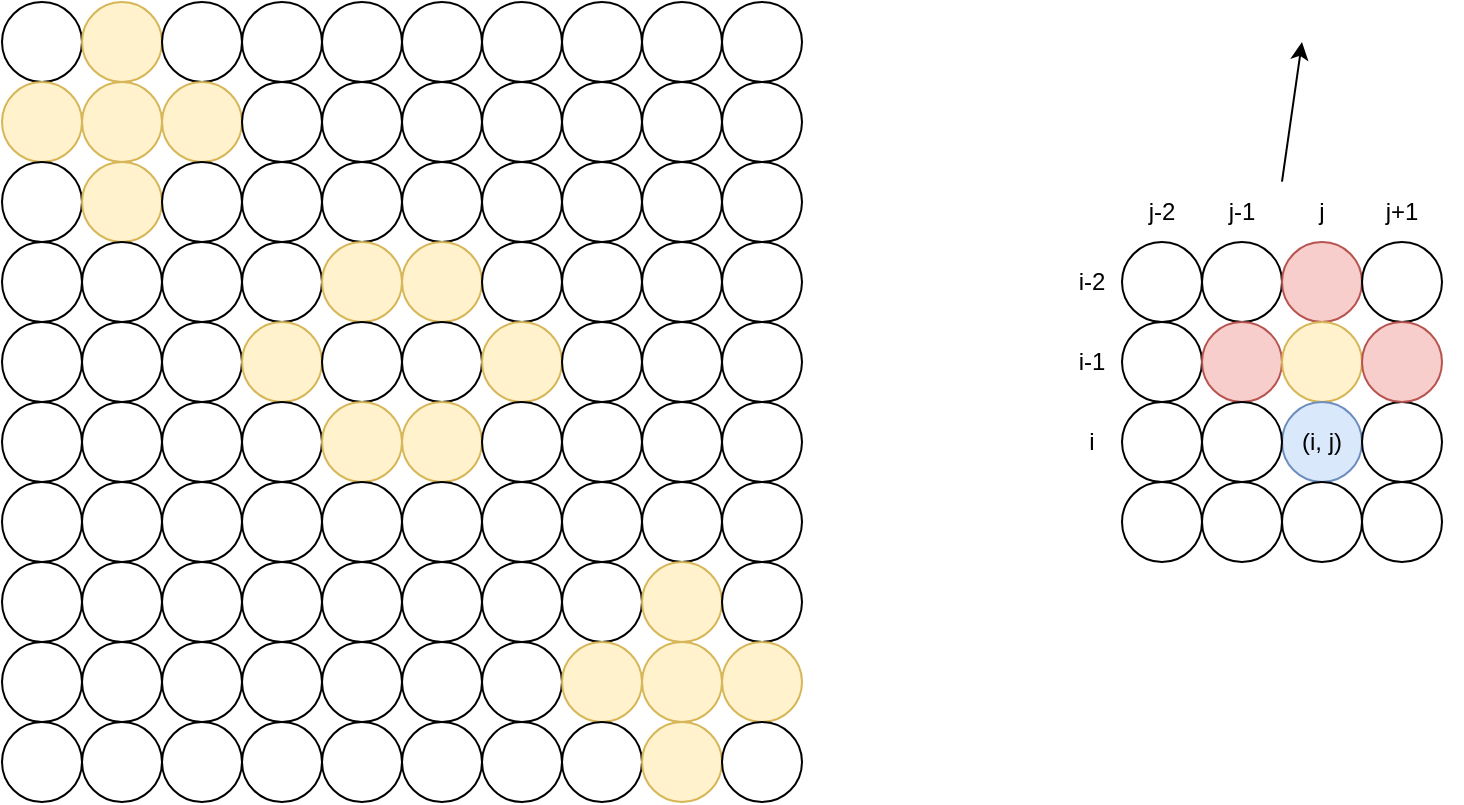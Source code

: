 <mxfile version="26.0.11">
  <diagram name="페이지-1" id="URN1CT5WU-dAoa515N_t">
    <mxGraphModel dx="326" dy="614" grid="1" gridSize="10" guides="1" tooltips="1" connect="1" arrows="1" fold="1" page="1" pageScale="1" pageWidth="1169" pageHeight="1654" math="0" shadow="0">
      <root>
        <mxCell id="0" />
        <mxCell id="1" parent="0" />
        <mxCell id="u1N_TiRIwNvoYmYeeDgD-17" value="" style="rounded=0;whiteSpace=wrap;html=1;strokeColor=none;" vertex="1" parent="1">
          <mxGeometry x="690" y="250" width="200" height="200" as="geometry" />
        </mxCell>
        <mxCell id="mME5bSyDS-Hbih2AUn2x-1" value="" style="ellipse;whiteSpace=wrap;html=1;aspect=fixed;" parent="1" vertex="1">
          <mxGeometry x="160" y="160" width="40" height="40" as="geometry" />
        </mxCell>
        <mxCell id="mME5bSyDS-Hbih2AUn2x-2" value="" style="ellipse;whiteSpace=wrap;html=1;aspect=fixed;fillColor=#fff2cc;strokeColor=#d6b656;" parent="1" vertex="1">
          <mxGeometry x="200" y="160" width="40" height="40" as="geometry" />
        </mxCell>
        <mxCell id="mME5bSyDS-Hbih2AUn2x-3" value="" style="ellipse;whiteSpace=wrap;html=1;aspect=fixed;" parent="1" vertex="1">
          <mxGeometry x="240" y="160" width="40" height="40" as="geometry" />
        </mxCell>
        <mxCell id="mME5bSyDS-Hbih2AUn2x-4" value="" style="ellipse;whiteSpace=wrap;html=1;aspect=fixed;" parent="1" vertex="1">
          <mxGeometry x="280" y="160" width="40" height="40" as="geometry" />
        </mxCell>
        <mxCell id="mME5bSyDS-Hbih2AUn2x-5" value="" style="ellipse;whiteSpace=wrap;html=1;aspect=fixed;" parent="1" vertex="1">
          <mxGeometry x="320" y="160" width="40" height="40" as="geometry" />
        </mxCell>
        <mxCell id="mME5bSyDS-Hbih2AUn2x-6" value="" style="ellipse;whiteSpace=wrap;html=1;aspect=fixed;" parent="1" vertex="1">
          <mxGeometry x="360" y="160" width="40" height="40" as="geometry" />
        </mxCell>
        <mxCell id="mME5bSyDS-Hbih2AUn2x-7" value="" style="ellipse;whiteSpace=wrap;html=1;aspect=fixed;" parent="1" vertex="1">
          <mxGeometry x="400" y="160" width="40" height="40" as="geometry" />
        </mxCell>
        <mxCell id="mME5bSyDS-Hbih2AUn2x-8" value="" style="ellipse;whiteSpace=wrap;html=1;aspect=fixed;" parent="1" vertex="1">
          <mxGeometry x="440" y="160" width="40" height="40" as="geometry" />
        </mxCell>
        <mxCell id="mME5bSyDS-Hbih2AUn2x-9" value="" style="ellipse;whiteSpace=wrap;html=1;aspect=fixed;" parent="1" vertex="1">
          <mxGeometry x="480" y="160" width="40" height="40" as="geometry" />
        </mxCell>
        <mxCell id="mME5bSyDS-Hbih2AUn2x-10" value="" style="ellipse;whiteSpace=wrap;html=1;aspect=fixed;" parent="1" vertex="1">
          <mxGeometry x="520" y="160" width="40" height="40" as="geometry" />
        </mxCell>
        <mxCell id="mME5bSyDS-Hbih2AUn2x-11" value="" style="ellipse;whiteSpace=wrap;html=1;aspect=fixed;fillColor=#fff2cc;strokeColor=#d6b656;" parent="1" vertex="1">
          <mxGeometry x="160" y="200" width="40" height="40" as="geometry" />
        </mxCell>
        <mxCell id="mME5bSyDS-Hbih2AUn2x-12" value="" style="ellipse;whiteSpace=wrap;html=1;aspect=fixed;fillColor=#fff2cc;strokeColor=#d6b656;" parent="1" vertex="1">
          <mxGeometry x="200" y="200" width="40" height="40" as="geometry" />
        </mxCell>
        <mxCell id="mME5bSyDS-Hbih2AUn2x-13" value="" style="ellipse;whiteSpace=wrap;html=1;aspect=fixed;fillColor=#fff2cc;strokeColor=#d6b656;" parent="1" vertex="1">
          <mxGeometry x="240" y="200" width="40" height="40" as="geometry" />
        </mxCell>
        <mxCell id="mME5bSyDS-Hbih2AUn2x-14" value="" style="ellipse;whiteSpace=wrap;html=1;aspect=fixed;" parent="1" vertex="1">
          <mxGeometry x="280" y="200" width="40" height="40" as="geometry" />
        </mxCell>
        <mxCell id="mME5bSyDS-Hbih2AUn2x-15" value="" style="ellipse;whiteSpace=wrap;html=1;aspect=fixed;direction=south;" parent="1" vertex="1">
          <mxGeometry x="320" y="200" width="40" height="40" as="geometry" />
        </mxCell>
        <mxCell id="mME5bSyDS-Hbih2AUn2x-16" value="" style="ellipse;whiteSpace=wrap;html=1;aspect=fixed;direction=south;" parent="1" vertex="1">
          <mxGeometry x="360" y="200" width="40" height="40" as="geometry" />
        </mxCell>
        <mxCell id="mME5bSyDS-Hbih2AUn2x-17" value="" style="ellipse;whiteSpace=wrap;html=1;aspect=fixed;" parent="1" vertex="1">
          <mxGeometry x="400" y="200" width="40" height="40" as="geometry" />
        </mxCell>
        <mxCell id="mME5bSyDS-Hbih2AUn2x-18" value="" style="ellipse;whiteSpace=wrap;html=1;aspect=fixed;" parent="1" vertex="1">
          <mxGeometry x="440" y="200" width="40" height="40" as="geometry" />
        </mxCell>
        <mxCell id="mME5bSyDS-Hbih2AUn2x-19" value="" style="ellipse;whiteSpace=wrap;html=1;aspect=fixed;" parent="1" vertex="1">
          <mxGeometry x="480" y="200" width="40" height="40" as="geometry" />
        </mxCell>
        <mxCell id="mME5bSyDS-Hbih2AUn2x-20" value="" style="ellipse;whiteSpace=wrap;html=1;aspect=fixed;" parent="1" vertex="1">
          <mxGeometry x="520" y="200" width="40" height="40" as="geometry" />
        </mxCell>
        <mxCell id="mME5bSyDS-Hbih2AUn2x-21" value="" style="ellipse;whiteSpace=wrap;html=1;aspect=fixed;direction=south;" parent="1" vertex="1">
          <mxGeometry x="160" y="240" width="40" height="40" as="geometry" />
        </mxCell>
        <mxCell id="mME5bSyDS-Hbih2AUn2x-22" value="" style="ellipse;whiteSpace=wrap;html=1;aspect=fixed;fillColor=#fff2cc;strokeColor=#d6b656;" parent="1" vertex="1">
          <mxGeometry x="200" y="240" width="40" height="40" as="geometry" />
        </mxCell>
        <mxCell id="mME5bSyDS-Hbih2AUn2x-23" value="" style="ellipse;whiteSpace=wrap;html=1;aspect=fixed;rotation=0;direction=south;" parent="1" vertex="1">
          <mxGeometry x="240" y="240" width="40" height="40" as="geometry" />
        </mxCell>
        <mxCell id="mME5bSyDS-Hbih2AUn2x-24" value="" style="ellipse;whiteSpace=wrap;html=1;aspect=fixed;direction=south;" parent="1" vertex="1">
          <mxGeometry x="280" y="240" width="40" height="40" as="geometry" />
        </mxCell>
        <mxCell id="mME5bSyDS-Hbih2AUn2x-25" value="" style="ellipse;whiteSpace=wrap;html=1;aspect=fixed;" parent="1" vertex="1">
          <mxGeometry x="320" y="240" width="40" height="40" as="geometry" />
        </mxCell>
        <mxCell id="mME5bSyDS-Hbih2AUn2x-26" value="" style="ellipse;whiteSpace=wrap;html=1;aspect=fixed;" parent="1" vertex="1">
          <mxGeometry x="360" y="240" width="40" height="40" as="geometry" />
        </mxCell>
        <mxCell id="mME5bSyDS-Hbih2AUn2x-27" value="" style="ellipse;whiteSpace=wrap;html=1;aspect=fixed;" parent="1" vertex="1">
          <mxGeometry x="400" y="240" width="40" height="40" as="geometry" />
        </mxCell>
        <mxCell id="mME5bSyDS-Hbih2AUn2x-28" value="" style="ellipse;whiteSpace=wrap;html=1;aspect=fixed;" parent="1" vertex="1">
          <mxGeometry x="440" y="240" width="40" height="40" as="geometry" />
        </mxCell>
        <mxCell id="mME5bSyDS-Hbih2AUn2x-29" value="" style="ellipse;whiteSpace=wrap;html=1;aspect=fixed;" parent="1" vertex="1">
          <mxGeometry x="480" y="240" width="40" height="40" as="geometry" />
        </mxCell>
        <mxCell id="mME5bSyDS-Hbih2AUn2x-30" value="" style="ellipse;whiteSpace=wrap;html=1;aspect=fixed;" parent="1" vertex="1">
          <mxGeometry x="520" y="240" width="40" height="40" as="geometry" />
        </mxCell>
        <mxCell id="mME5bSyDS-Hbih2AUn2x-31" value="" style="ellipse;whiteSpace=wrap;html=1;aspect=fixed;" parent="1" vertex="1">
          <mxGeometry x="160" y="280" width="40" height="40" as="geometry" />
        </mxCell>
        <mxCell id="mME5bSyDS-Hbih2AUn2x-32" value="" style="ellipse;whiteSpace=wrap;html=1;aspect=fixed;" parent="1" vertex="1">
          <mxGeometry x="200" y="280" width="40" height="40" as="geometry" />
        </mxCell>
        <mxCell id="mME5bSyDS-Hbih2AUn2x-33" value="" style="ellipse;whiteSpace=wrap;html=1;aspect=fixed;" parent="1" vertex="1">
          <mxGeometry x="240" y="280" width="40" height="40" as="geometry" />
        </mxCell>
        <mxCell id="mME5bSyDS-Hbih2AUn2x-34" value="" style="ellipse;whiteSpace=wrap;html=1;aspect=fixed;" parent="1" vertex="1">
          <mxGeometry x="280" y="280" width="40" height="40" as="geometry" />
        </mxCell>
        <mxCell id="mME5bSyDS-Hbih2AUn2x-35" value="" style="ellipse;whiteSpace=wrap;html=1;aspect=fixed;fillColor=#fff2cc;strokeColor=#d6b656;" parent="1" vertex="1">
          <mxGeometry x="320" y="280" width="40" height="40" as="geometry" />
        </mxCell>
        <mxCell id="mME5bSyDS-Hbih2AUn2x-36" value="" style="ellipse;whiteSpace=wrap;html=1;aspect=fixed;fillColor=#fff2cc;strokeColor=#d6b656;" parent="1" vertex="1">
          <mxGeometry x="360" y="280" width="40" height="40" as="geometry" />
        </mxCell>
        <mxCell id="mME5bSyDS-Hbih2AUn2x-37" value="" style="ellipse;whiteSpace=wrap;html=1;aspect=fixed;" parent="1" vertex="1">
          <mxGeometry x="400" y="280" width="40" height="40" as="geometry" />
        </mxCell>
        <mxCell id="mME5bSyDS-Hbih2AUn2x-38" value="" style="ellipse;whiteSpace=wrap;html=1;aspect=fixed;" parent="1" vertex="1">
          <mxGeometry x="440" y="280" width="40" height="40" as="geometry" />
        </mxCell>
        <mxCell id="mME5bSyDS-Hbih2AUn2x-39" value="" style="ellipse;whiteSpace=wrap;html=1;aspect=fixed;" parent="1" vertex="1">
          <mxGeometry x="480" y="280" width="40" height="40" as="geometry" />
        </mxCell>
        <mxCell id="mME5bSyDS-Hbih2AUn2x-40" value="" style="ellipse;whiteSpace=wrap;html=1;aspect=fixed;" parent="1" vertex="1">
          <mxGeometry x="520" y="280" width="40" height="40" as="geometry" />
        </mxCell>
        <mxCell id="mME5bSyDS-Hbih2AUn2x-41" value="" style="ellipse;whiteSpace=wrap;html=1;aspect=fixed;direction=west;" parent="1" vertex="1">
          <mxGeometry x="160" y="320" width="40" height="40" as="geometry" />
        </mxCell>
        <mxCell id="mME5bSyDS-Hbih2AUn2x-42" value="" style="ellipse;whiteSpace=wrap;html=1;aspect=fixed;" parent="1" vertex="1">
          <mxGeometry x="200" y="320" width="40" height="40" as="geometry" />
        </mxCell>
        <mxCell id="mME5bSyDS-Hbih2AUn2x-43" value="" style="ellipse;whiteSpace=wrap;html=1;aspect=fixed;" parent="1" vertex="1">
          <mxGeometry x="240" y="320" width="40" height="40" as="geometry" />
        </mxCell>
        <mxCell id="mME5bSyDS-Hbih2AUn2x-44" value="" style="ellipse;whiteSpace=wrap;html=1;aspect=fixed;fillColor=#fff2cc;strokeColor=#d6b656;" parent="1" vertex="1">
          <mxGeometry x="280" y="320" width="40" height="40" as="geometry" />
        </mxCell>
        <mxCell id="mME5bSyDS-Hbih2AUn2x-45" value="" style="ellipse;whiteSpace=wrap;html=1;aspect=fixed;" parent="1" vertex="1">
          <mxGeometry x="320" y="320" width="40" height="40" as="geometry" />
        </mxCell>
        <mxCell id="mME5bSyDS-Hbih2AUn2x-46" value="" style="ellipse;whiteSpace=wrap;html=1;aspect=fixed;" parent="1" vertex="1">
          <mxGeometry x="360" y="320" width="40" height="40" as="geometry" />
        </mxCell>
        <mxCell id="mME5bSyDS-Hbih2AUn2x-47" value="" style="ellipse;whiteSpace=wrap;html=1;aspect=fixed;fillColor=#fff2cc;strokeColor=#d6b656;" parent="1" vertex="1">
          <mxGeometry x="400" y="320" width="40" height="40" as="geometry" />
        </mxCell>
        <mxCell id="mME5bSyDS-Hbih2AUn2x-48" value="" style="ellipse;whiteSpace=wrap;html=1;aspect=fixed;" parent="1" vertex="1">
          <mxGeometry x="440" y="320" width="40" height="40" as="geometry" />
        </mxCell>
        <mxCell id="mME5bSyDS-Hbih2AUn2x-49" value="" style="ellipse;whiteSpace=wrap;html=1;aspect=fixed;" parent="1" vertex="1">
          <mxGeometry x="480" y="320" width="40" height="40" as="geometry" />
        </mxCell>
        <mxCell id="mME5bSyDS-Hbih2AUn2x-50" value="" style="ellipse;whiteSpace=wrap;html=1;aspect=fixed;" parent="1" vertex="1">
          <mxGeometry x="520" y="320" width="40" height="40" as="geometry" />
        </mxCell>
        <mxCell id="mME5bSyDS-Hbih2AUn2x-51" value="" style="ellipse;whiteSpace=wrap;html=1;aspect=fixed;" parent="1" vertex="1">
          <mxGeometry x="160" y="360" width="40" height="40" as="geometry" />
        </mxCell>
        <mxCell id="mME5bSyDS-Hbih2AUn2x-52" value="" style="ellipse;whiteSpace=wrap;html=1;aspect=fixed;" parent="1" vertex="1">
          <mxGeometry x="200" y="360" width="40" height="40" as="geometry" />
        </mxCell>
        <mxCell id="mME5bSyDS-Hbih2AUn2x-53" value="" style="ellipse;whiteSpace=wrap;html=1;aspect=fixed;" parent="1" vertex="1">
          <mxGeometry x="240" y="360" width="40" height="40" as="geometry" />
        </mxCell>
        <mxCell id="mME5bSyDS-Hbih2AUn2x-54" value="" style="ellipse;whiteSpace=wrap;html=1;aspect=fixed;" parent="1" vertex="1">
          <mxGeometry x="280" y="360" width="40" height="40" as="geometry" />
        </mxCell>
        <mxCell id="mME5bSyDS-Hbih2AUn2x-55" value="" style="ellipse;whiteSpace=wrap;html=1;aspect=fixed;fillColor=#fff2cc;strokeColor=#d6b656;" parent="1" vertex="1">
          <mxGeometry x="320" y="360" width="40" height="40" as="geometry" />
        </mxCell>
        <mxCell id="mME5bSyDS-Hbih2AUn2x-56" value="" style="ellipse;whiteSpace=wrap;html=1;aspect=fixed;fillColor=#fff2cc;strokeColor=#d6b656;" parent="1" vertex="1">
          <mxGeometry x="360" y="360" width="40" height="40" as="geometry" />
        </mxCell>
        <mxCell id="mME5bSyDS-Hbih2AUn2x-57" value="" style="ellipse;whiteSpace=wrap;html=1;aspect=fixed;" parent="1" vertex="1">
          <mxGeometry x="400" y="360" width="40" height="40" as="geometry" />
        </mxCell>
        <mxCell id="mME5bSyDS-Hbih2AUn2x-58" value="" style="ellipse;whiteSpace=wrap;html=1;aspect=fixed;" parent="1" vertex="1">
          <mxGeometry x="440" y="360" width="40" height="40" as="geometry" />
        </mxCell>
        <mxCell id="mME5bSyDS-Hbih2AUn2x-59" value="" style="ellipse;whiteSpace=wrap;html=1;aspect=fixed;" parent="1" vertex="1">
          <mxGeometry x="480" y="360" width="40" height="40" as="geometry" />
        </mxCell>
        <mxCell id="mME5bSyDS-Hbih2AUn2x-60" value="" style="ellipse;whiteSpace=wrap;html=1;aspect=fixed;" parent="1" vertex="1">
          <mxGeometry x="520" y="360" width="40" height="40" as="geometry" />
        </mxCell>
        <mxCell id="mME5bSyDS-Hbih2AUn2x-61" value="" style="ellipse;whiteSpace=wrap;html=1;aspect=fixed;" parent="1" vertex="1">
          <mxGeometry x="160" y="400" width="40" height="40" as="geometry" />
        </mxCell>
        <mxCell id="mME5bSyDS-Hbih2AUn2x-62" value="" style="ellipse;whiteSpace=wrap;html=1;aspect=fixed;" parent="1" vertex="1">
          <mxGeometry x="200" y="400" width="40" height="40" as="geometry" />
        </mxCell>
        <mxCell id="mME5bSyDS-Hbih2AUn2x-63" value="" style="ellipse;whiteSpace=wrap;html=1;aspect=fixed;" parent="1" vertex="1">
          <mxGeometry x="240" y="400" width="40" height="40" as="geometry" />
        </mxCell>
        <mxCell id="mME5bSyDS-Hbih2AUn2x-64" value="" style="ellipse;whiteSpace=wrap;html=1;aspect=fixed;" parent="1" vertex="1">
          <mxGeometry x="280" y="400" width="40" height="40" as="geometry" />
        </mxCell>
        <mxCell id="mME5bSyDS-Hbih2AUn2x-65" value="" style="ellipse;whiteSpace=wrap;html=1;aspect=fixed;" parent="1" vertex="1">
          <mxGeometry x="320" y="400" width="40" height="40" as="geometry" />
        </mxCell>
        <mxCell id="mME5bSyDS-Hbih2AUn2x-66" value="" style="ellipse;whiteSpace=wrap;html=1;aspect=fixed;" parent="1" vertex="1">
          <mxGeometry x="360" y="400" width="40" height="40" as="geometry" />
        </mxCell>
        <mxCell id="mME5bSyDS-Hbih2AUn2x-67" value="" style="ellipse;whiteSpace=wrap;html=1;aspect=fixed;" parent="1" vertex="1">
          <mxGeometry x="400" y="400" width="40" height="40" as="geometry" />
        </mxCell>
        <mxCell id="mME5bSyDS-Hbih2AUn2x-68" value="" style="ellipse;whiteSpace=wrap;html=1;aspect=fixed;" parent="1" vertex="1">
          <mxGeometry x="440" y="400" width="40" height="40" as="geometry" />
        </mxCell>
        <mxCell id="mME5bSyDS-Hbih2AUn2x-69" value="" style="ellipse;whiteSpace=wrap;html=1;aspect=fixed;" parent="1" vertex="1">
          <mxGeometry x="480" y="400" width="40" height="40" as="geometry" />
        </mxCell>
        <mxCell id="mME5bSyDS-Hbih2AUn2x-70" value="" style="ellipse;whiteSpace=wrap;html=1;aspect=fixed;" parent="1" vertex="1">
          <mxGeometry x="520" y="400" width="40" height="40" as="geometry" />
        </mxCell>
        <mxCell id="mME5bSyDS-Hbih2AUn2x-71" value="" style="ellipse;whiteSpace=wrap;html=1;aspect=fixed;" parent="1" vertex="1">
          <mxGeometry x="160" y="440" width="40" height="40" as="geometry" />
        </mxCell>
        <mxCell id="mME5bSyDS-Hbih2AUn2x-72" value="" style="ellipse;whiteSpace=wrap;html=1;aspect=fixed;" parent="1" vertex="1">
          <mxGeometry x="200" y="440" width="40" height="40" as="geometry" />
        </mxCell>
        <mxCell id="mME5bSyDS-Hbih2AUn2x-73" value="" style="ellipse;whiteSpace=wrap;html=1;aspect=fixed;" parent="1" vertex="1">
          <mxGeometry x="240" y="440" width="40" height="40" as="geometry" />
        </mxCell>
        <mxCell id="mME5bSyDS-Hbih2AUn2x-74" value="" style="ellipse;whiteSpace=wrap;html=1;aspect=fixed;" parent="1" vertex="1">
          <mxGeometry x="280" y="440" width="40" height="40" as="geometry" />
        </mxCell>
        <mxCell id="mME5bSyDS-Hbih2AUn2x-75" value="" style="ellipse;whiteSpace=wrap;html=1;aspect=fixed;" parent="1" vertex="1">
          <mxGeometry x="320" y="440" width="40" height="40" as="geometry" />
        </mxCell>
        <mxCell id="mME5bSyDS-Hbih2AUn2x-76" value="" style="ellipse;whiteSpace=wrap;html=1;aspect=fixed;" parent="1" vertex="1">
          <mxGeometry x="360" y="440" width="40" height="40" as="geometry" />
        </mxCell>
        <mxCell id="mME5bSyDS-Hbih2AUn2x-77" value="" style="ellipse;whiteSpace=wrap;html=1;aspect=fixed;" parent="1" vertex="1">
          <mxGeometry x="400" y="440" width="40" height="40" as="geometry" />
        </mxCell>
        <mxCell id="mME5bSyDS-Hbih2AUn2x-78" value="" style="ellipse;whiteSpace=wrap;html=1;aspect=fixed;" parent="1" vertex="1">
          <mxGeometry x="440" y="440" width="40" height="40" as="geometry" />
        </mxCell>
        <mxCell id="mME5bSyDS-Hbih2AUn2x-79" value="" style="ellipse;whiteSpace=wrap;html=1;aspect=fixed;fillColor=#fff2cc;strokeColor=#d6b656;" parent="1" vertex="1">
          <mxGeometry x="480" y="440" width="40" height="40" as="geometry" />
        </mxCell>
        <mxCell id="mME5bSyDS-Hbih2AUn2x-80" value="" style="ellipse;whiteSpace=wrap;html=1;aspect=fixed;" parent="1" vertex="1">
          <mxGeometry x="520" y="440" width="40" height="40" as="geometry" />
        </mxCell>
        <mxCell id="mME5bSyDS-Hbih2AUn2x-81" value="" style="ellipse;whiteSpace=wrap;html=1;aspect=fixed;" parent="1" vertex="1">
          <mxGeometry x="160" y="480" width="40" height="40" as="geometry" />
        </mxCell>
        <mxCell id="mME5bSyDS-Hbih2AUn2x-82" value="" style="ellipse;whiteSpace=wrap;html=1;aspect=fixed;" parent="1" vertex="1">
          <mxGeometry x="200" y="480" width="40" height="40" as="geometry" />
        </mxCell>
        <mxCell id="mME5bSyDS-Hbih2AUn2x-83" value="" style="ellipse;whiteSpace=wrap;html=1;aspect=fixed;" parent="1" vertex="1">
          <mxGeometry x="240" y="480" width="40" height="40" as="geometry" />
        </mxCell>
        <mxCell id="mME5bSyDS-Hbih2AUn2x-84" value="" style="ellipse;whiteSpace=wrap;html=1;aspect=fixed;" parent="1" vertex="1">
          <mxGeometry x="280" y="480" width="40" height="40" as="geometry" />
        </mxCell>
        <mxCell id="mME5bSyDS-Hbih2AUn2x-85" value="" style="ellipse;whiteSpace=wrap;html=1;aspect=fixed;" parent="1" vertex="1">
          <mxGeometry x="320" y="480" width="40" height="40" as="geometry" />
        </mxCell>
        <mxCell id="mME5bSyDS-Hbih2AUn2x-86" value="" style="ellipse;whiteSpace=wrap;html=1;aspect=fixed;" parent="1" vertex="1">
          <mxGeometry x="360" y="480" width="40" height="40" as="geometry" />
        </mxCell>
        <mxCell id="mME5bSyDS-Hbih2AUn2x-87" value="" style="ellipse;whiteSpace=wrap;html=1;aspect=fixed;" parent="1" vertex="1">
          <mxGeometry x="400" y="480" width="40" height="40" as="geometry" />
        </mxCell>
        <mxCell id="mME5bSyDS-Hbih2AUn2x-88" value="" style="ellipse;whiteSpace=wrap;html=1;aspect=fixed;fillColor=#fff2cc;strokeColor=#d6b656;" parent="1" vertex="1">
          <mxGeometry x="440" y="480" width="40" height="40" as="geometry" />
        </mxCell>
        <mxCell id="mME5bSyDS-Hbih2AUn2x-89" value="" style="ellipse;whiteSpace=wrap;html=1;aspect=fixed;fillColor=#fff2cc;strokeColor=#d6b656;" parent="1" vertex="1">
          <mxGeometry x="480" y="480" width="40" height="40" as="geometry" />
        </mxCell>
        <mxCell id="mME5bSyDS-Hbih2AUn2x-90" value="" style="ellipse;whiteSpace=wrap;html=1;aspect=fixed;fillColor=#fff2cc;strokeColor=#d6b656;" parent="1" vertex="1">
          <mxGeometry x="520" y="480" width="40" height="40" as="geometry" />
        </mxCell>
        <mxCell id="mME5bSyDS-Hbih2AUn2x-91" value="" style="ellipse;whiteSpace=wrap;html=1;aspect=fixed;" parent="1" vertex="1">
          <mxGeometry x="160" y="520" width="40" height="40" as="geometry" />
        </mxCell>
        <mxCell id="mME5bSyDS-Hbih2AUn2x-92" value="" style="ellipse;whiteSpace=wrap;html=1;aspect=fixed;" parent="1" vertex="1">
          <mxGeometry x="200" y="520" width="40" height="40" as="geometry" />
        </mxCell>
        <mxCell id="mME5bSyDS-Hbih2AUn2x-93" value="" style="ellipse;whiteSpace=wrap;html=1;aspect=fixed;" parent="1" vertex="1">
          <mxGeometry x="240" y="520" width="40" height="40" as="geometry" />
        </mxCell>
        <mxCell id="mME5bSyDS-Hbih2AUn2x-94" value="" style="ellipse;whiteSpace=wrap;html=1;aspect=fixed;" parent="1" vertex="1">
          <mxGeometry x="280" y="520" width="40" height="40" as="geometry" />
        </mxCell>
        <mxCell id="mME5bSyDS-Hbih2AUn2x-95" value="" style="ellipse;whiteSpace=wrap;html=1;aspect=fixed;" parent="1" vertex="1">
          <mxGeometry x="320" y="520" width="40" height="40" as="geometry" />
        </mxCell>
        <mxCell id="mME5bSyDS-Hbih2AUn2x-96" value="" style="ellipse;whiteSpace=wrap;html=1;aspect=fixed;" parent="1" vertex="1">
          <mxGeometry x="360" y="520" width="40" height="40" as="geometry" />
        </mxCell>
        <mxCell id="mME5bSyDS-Hbih2AUn2x-97" value="" style="ellipse;whiteSpace=wrap;html=1;aspect=fixed;" parent="1" vertex="1">
          <mxGeometry x="400" y="520" width="40" height="40" as="geometry" />
        </mxCell>
        <mxCell id="mME5bSyDS-Hbih2AUn2x-98" value="" style="ellipse;whiteSpace=wrap;html=1;aspect=fixed;" parent="1" vertex="1">
          <mxGeometry x="440" y="520" width="40" height="40" as="geometry" />
        </mxCell>
        <mxCell id="mME5bSyDS-Hbih2AUn2x-99" value="" style="ellipse;whiteSpace=wrap;html=1;aspect=fixed;fillColor=#fff2cc;strokeColor=#d6b656;" parent="1" vertex="1">
          <mxGeometry x="480" y="520" width="40" height="40" as="geometry" />
        </mxCell>
        <mxCell id="mME5bSyDS-Hbih2AUn2x-100" value="" style="ellipse;whiteSpace=wrap;html=1;aspect=fixed;" parent="1" vertex="1">
          <mxGeometry x="520" y="520" width="40" height="40" as="geometry" />
        </mxCell>
        <mxCell id="u1N_TiRIwNvoYmYeeDgD-1" value="" style="ellipse;whiteSpace=wrap;html=1;aspect=fixed;" vertex="1" parent="1">
          <mxGeometry x="720" y="280" width="40" height="40" as="geometry" />
        </mxCell>
        <mxCell id="u1N_TiRIwNvoYmYeeDgD-2" value="" style="ellipse;whiteSpace=wrap;html=1;aspect=fixed;" vertex="1" parent="1">
          <mxGeometry x="760" y="280" width="40" height="40" as="geometry" />
        </mxCell>
        <mxCell id="u1N_TiRIwNvoYmYeeDgD-3" value="" style="ellipse;whiteSpace=wrap;html=1;aspect=fixed;fillColor=#f8cecc;strokeColor=#b85450;" vertex="1" parent="1">
          <mxGeometry x="800" y="280" width="40" height="40" as="geometry" />
        </mxCell>
        <mxCell id="u1N_TiRIwNvoYmYeeDgD-4" value="" style="ellipse;whiteSpace=wrap;html=1;aspect=fixed;" vertex="1" parent="1">
          <mxGeometry x="840" y="280" width="40" height="40" as="geometry" />
        </mxCell>
        <mxCell id="u1N_TiRIwNvoYmYeeDgD-5" value="" style="ellipse;whiteSpace=wrap;html=1;aspect=fixed;" vertex="1" parent="1">
          <mxGeometry x="720" y="320" width="40" height="40" as="geometry" />
        </mxCell>
        <mxCell id="u1N_TiRIwNvoYmYeeDgD-6" value="" style="ellipse;whiteSpace=wrap;html=1;aspect=fixed;fillColor=#f8cecc;strokeColor=#b85450;" vertex="1" parent="1">
          <mxGeometry x="760" y="320" width="40" height="40" as="geometry" />
        </mxCell>
        <mxCell id="u1N_TiRIwNvoYmYeeDgD-7" value="" style="ellipse;whiteSpace=wrap;html=1;aspect=fixed;fillColor=#fff2cc;strokeColor=#d6b656;" vertex="1" parent="1">
          <mxGeometry x="800" y="320" width="40" height="40" as="geometry" />
        </mxCell>
        <mxCell id="u1N_TiRIwNvoYmYeeDgD-9" value="(i, j)" style="ellipse;whiteSpace=wrap;html=1;aspect=fixed;direction=south;fillColor=#dae8fc;strokeColor=#6c8ebf;" vertex="1" parent="1">
          <mxGeometry x="800" y="360" width="40" height="40" as="geometry" />
        </mxCell>
        <mxCell id="u1N_TiRIwNvoYmYeeDgD-10" value="" style="ellipse;whiteSpace=wrap;html=1;aspect=fixed;" vertex="1" parent="1">
          <mxGeometry x="840" y="360" width="40" height="40" as="geometry" />
        </mxCell>
        <mxCell id="u1N_TiRIwNvoYmYeeDgD-13" value="" style="ellipse;whiteSpace=wrap;html=1;aspect=fixed;fillColor=#f8cecc;strokeColor=#b85450;" vertex="1" parent="1">
          <mxGeometry x="840" y="320" width="40" height="40" as="geometry" />
        </mxCell>
        <mxCell id="u1N_TiRIwNvoYmYeeDgD-34" value="" style="endArrow=classic;html=1;rounded=0;" edge="1" parent="1">
          <mxGeometry width="50" height="50" relative="1" as="geometry">
            <mxPoint x="800" y="249.8" as="sourcePoint" />
            <mxPoint x="810" y="180" as="targetPoint" />
          </mxGeometry>
        </mxCell>
        <mxCell id="u1N_TiRIwNvoYmYeeDgD-39" value="" style="ellipse;whiteSpace=wrap;html=1;aspect=fixed;" vertex="1" parent="1">
          <mxGeometry x="760" y="360" width="40" height="40" as="geometry" />
        </mxCell>
        <mxCell id="u1N_TiRIwNvoYmYeeDgD-40" value="" style="ellipse;whiteSpace=wrap;html=1;aspect=fixed;direction=south;" vertex="1" parent="1">
          <mxGeometry x="720" y="360" width="40" height="40" as="geometry" />
        </mxCell>
        <mxCell id="u1N_TiRIwNvoYmYeeDgD-41" value="" style="ellipse;whiteSpace=wrap;html=1;aspect=fixed;" vertex="1" parent="1">
          <mxGeometry x="760" y="400" width="40" height="40" as="geometry" />
        </mxCell>
        <mxCell id="u1N_TiRIwNvoYmYeeDgD-42" value="" style="ellipse;whiteSpace=wrap;html=1;aspect=fixed;direction=south;" vertex="1" parent="1">
          <mxGeometry x="720" y="400" width="40" height="40" as="geometry" />
        </mxCell>
        <mxCell id="u1N_TiRIwNvoYmYeeDgD-43" value="" style="ellipse;whiteSpace=wrap;html=1;aspect=fixed;" vertex="1" parent="1">
          <mxGeometry x="840" y="400" width="40" height="40" as="geometry" />
        </mxCell>
        <mxCell id="u1N_TiRIwNvoYmYeeDgD-44" value="" style="ellipse;whiteSpace=wrap;html=1;aspect=fixed;direction=south;" vertex="1" parent="1">
          <mxGeometry x="800" y="400" width="40" height="40" as="geometry" />
        </mxCell>
        <mxCell id="u1N_TiRIwNvoYmYeeDgD-45" value="i-2" style="text;html=1;align=center;verticalAlign=middle;whiteSpace=wrap;rounded=0;" vertex="1" parent="1">
          <mxGeometry x="690" y="285" width="30" height="30" as="geometry" />
        </mxCell>
        <mxCell id="u1N_TiRIwNvoYmYeeDgD-46" value="i-1" style="text;html=1;align=center;verticalAlign=middle;whiteSpace=wrap;rounded=0;" vertex="1" parent="1">
          <mxGeometry x="690" y="325" width="30" height="30" as="geometry" />
        </mxCell>
        <mxCell id="u1N_TiRIwNvoYmYeeDgD-47" value="i" style="text;html=1;align=center;verticalAlign=middle;whiteSpace=wrap;rounded=0;" vertex="1" parent="1">
          <mxGeometry x="690" y="365" width="30" height="30" as="geometry" />
        </mxCell>
        <mxCell id="u1N_TiRIwNvoYmYeeDgD-48" value="j-1" style="text;html=1;align=center;verticalAlign=middle;whiteSpace=wrap;rounded=0;" vertex="1" parent="1">
          <mxGeometry x="765" y="250" width="30" height="30" as="geometry" />
        </mxCell>
        <mxCell id="u1N_TiRIwNvoYmYeeDgD-49" value="j" style="text;html=1;align=center;verticalAlign=middle;whiteSpace=wrap;rounded=0;" vertex="1" parent="1">
          <mxGeometry x="805" y="250" width="30" height="30" as="geometry" />
        </mxCell>
        <mxCell id="u1N_TiRIwNvoYmYeeDgD-50" value="j-2" style="text;html=1;align=center;verticalAlign=middle;whiteSpace=wrap;rounded=0;" vertex="1" parent="1">
          <mxGeometry x="725" y="250" width="30" height="30" as="geometry" />
        </mxCell>
        <mxCell id="u1N_TiRIwNvoYmYeeDgD-51" value="j+1" style="text;html=1;align=center;verticalAlign=middle;whiteSpace=wrap;rounded=0;" vertex="1" parent="1">
          <mxGeometry x="845" y="250" width="30" height="30" as="geometry" />
        </mxCell>
      </root>
    </mxGraphModel>
  </diagram>
</mxfile>
